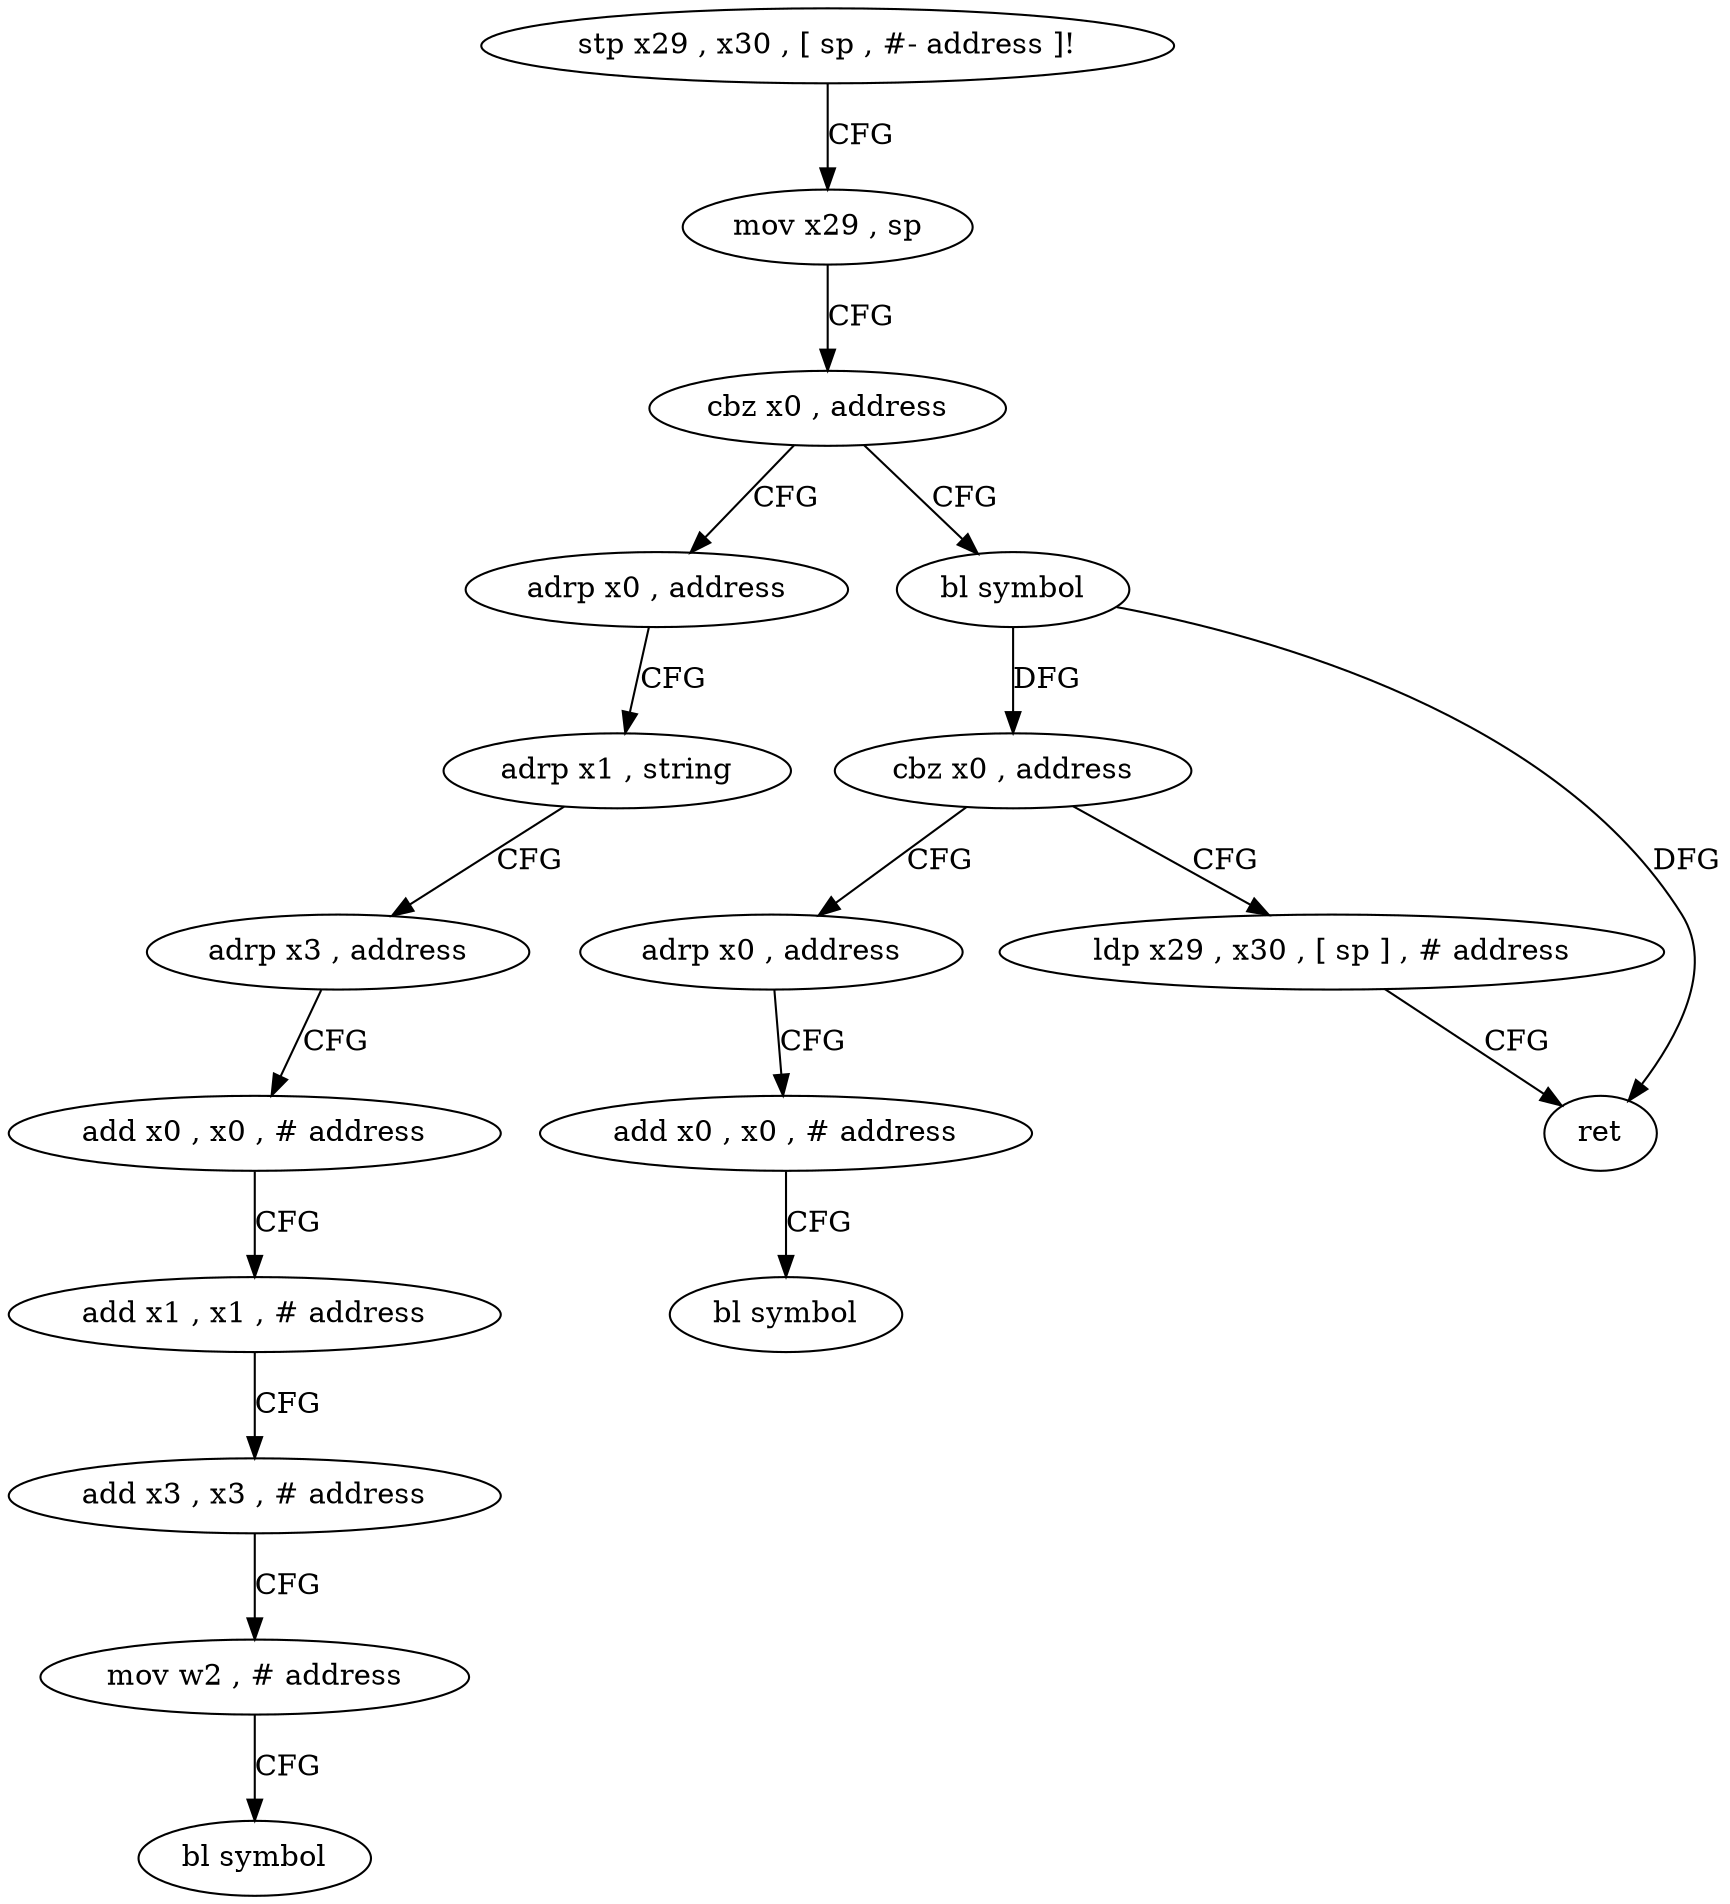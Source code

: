 digraph "func" {
"4216900" [label = "stp x29 , x30 , [ sp , #- address ]!" ]
"4216904" [label = "mov x29 , sp" ]
"4216908" [label = "cbz x0 , address" ]
"4216928" [label = "adrp x0 , address" ]
"4216912" [label = "bl symbol" ]
"4216932" [label = "adrp x1 , string" ]
"4216936" [label = "adrp x3 , address" ]
"4216940" [label = "add x0 , x0 , # address" ]
"4216944" [label = "add x1 , x1 , # address" ]
"4216948" [label = "add x3 , x3 , # address" ]
"4216952" [label = "mov w2 , # address" ]
"4216956" [label = "bl symbol" ]
"4216916" [label = "cbz x0 , address" ]
"4216960" [label = "adrp x0 , address" ]
"4216920" [label = "ldp x29 , x30 , [ sp ] , # address" ]
"4216964" [label = "add x0 , x0 , # address" ]
"4216968" [label = "bl symbol" ]
"4216924" [label = "ret" ]
"4216900" -> "4216904" [ label = "CFG" ]
"4216904" -> "4216908" [ label = "CFG" ]
"4216908" -> "4216928" [ label = "CFG" ]
"4216908" -> "4216912" [ label = "CFG" ]
"4216928" -> "4216932" [ label = "CFG" ]
"4216912" -> "4216916" [ label = "DFG" ]
"4216912" -> "4216924" [ label = "DFG" ]
"4216932" -> "4216936" [ label = "CFG" ]
"4216936" -> "4216940" [ label = "CFG" ]
"4216940" -> "4216944" [ label = "CFG" ]
"4216944" -> "4216948" [ label = "CFG" ]
"4216948" -> "4216952" [ label = "CFG" ]
"4216952" -> "4216956" [ label = "CFG" ]
"4216916" -> "4216960" [ label = "CFG" ]
"4216916" -> "4216920" [ label = "CFG" ]
"4216960" -> "4216964" [ label = "CFG" ]
"4216920" -> "4216924" [ label = "CFG" ]
"4216964" -> "4216968" [ label = "CFG" ]
}
